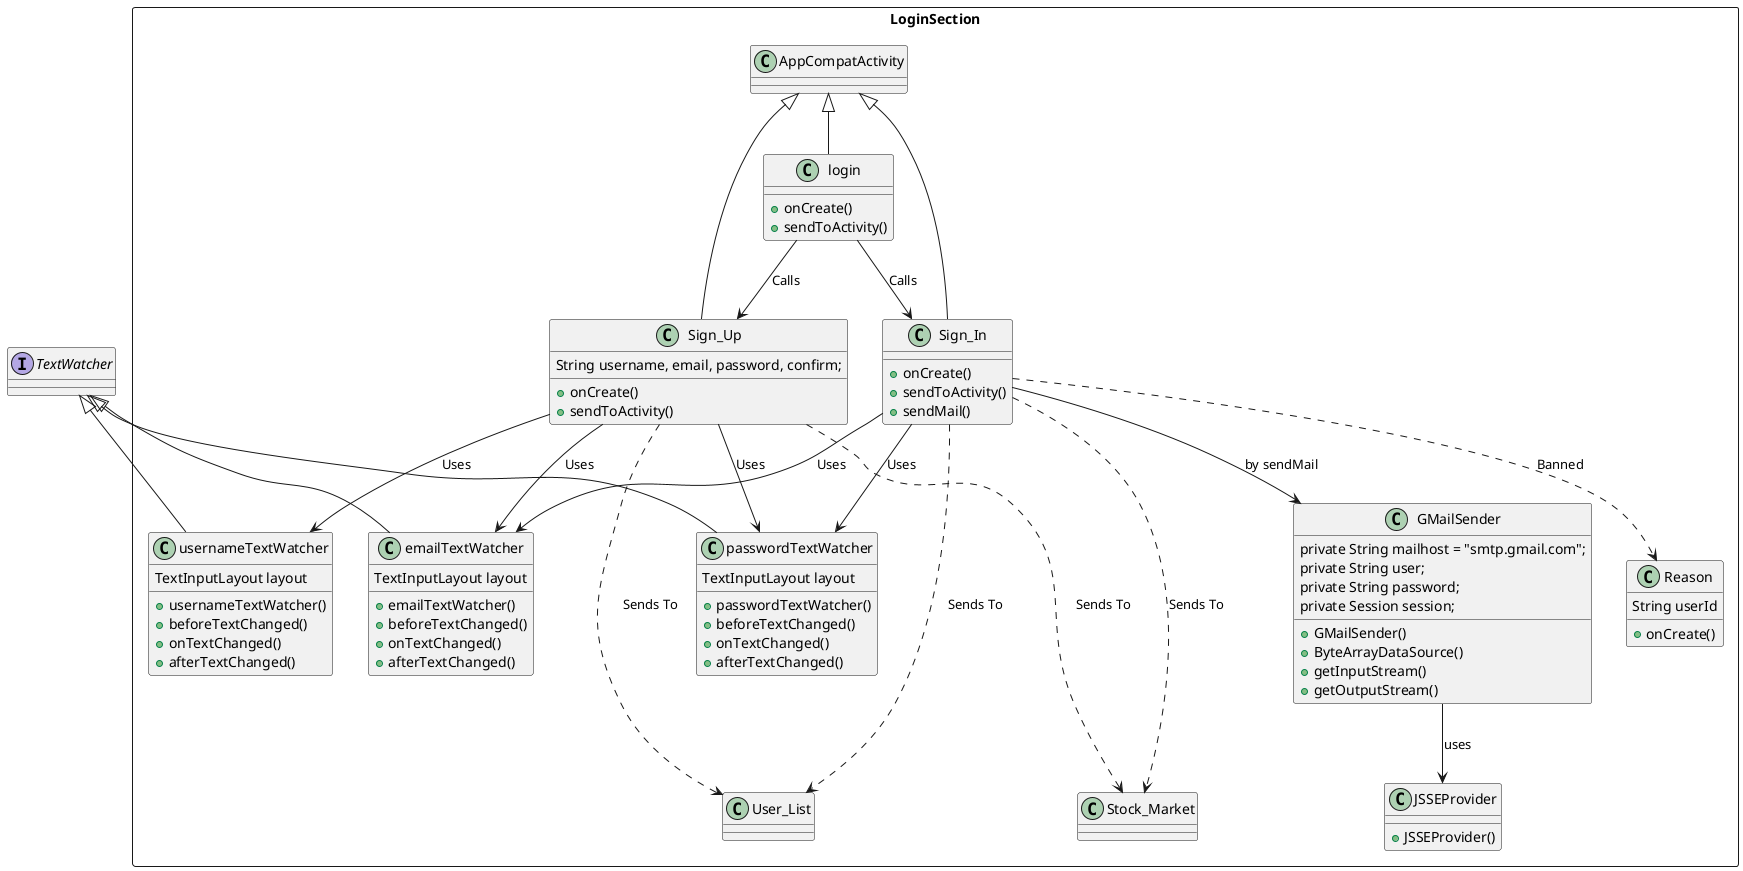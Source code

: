 @startuml
'https://plantuml.com/class-diagram

interface TextWatcher

rectangle LoginSection{
    class login {
        +onCreate()
        +sendToActivity()
    }
    login --> Sign_In: Calls
    login --> Sign_Up: Calls

    class Sign_In {
    +onCreate()
    +sendToActivity()
    +sendMail()
    }

    class Sign_Up {
    String username, email, password, confirm;
    +onCreate()
    +sendToActivity()
    }

    class Reason{
    String userId
    +onCreate()
    }

    Sign_In ..> Reason: Banned

    AppCompatActivity <|-- login
    AppCompatActivity <|-- Sign_In
    AppCompatActivity <|-- Sign_Up

    Sign_In ...> Stock_Market: Sends To
    Sign_Up ...> Stock_Market: Sends To

    Sign_In ...> User_List: Sends To
    Sign_Up ...> User_List: Sends To

    class usernameTextWatcher{
    TextInputLayout layout
    +usernameTextWatcher()
    +beforeTextChanged()
    +onTextChanged()
    +afterTextChanged()
    }

    class passwordTextWatcher{
    TextInputLayout layout
    +passwordTextWatcher()
    +beforeTextChanged()
    +onTextChanged()
    +afterTextChanged()
    }

    class emailTextWatcher{
    TextInputLayout layout
    +emailTextWatcher()
    +beforeTextChanged()
    +onTextChanged()
    +afterTextChanged()
    }

    class GMailSender{
        private String mailhost = "smtp.gmail.com";
        private String user;
        private String password;
        private Session session;

        +GMailSender()
        +ByteArrayDataSource()
        +getInputStream()
        +getOutputStream()
    }

    class JSSEProvider{
        +JSSEProvider()
    }

    Sign_In --> emailTextWatcher: Uses
    Sign_In --> passwordTextWatcher: Uses
    Sign_In --> GMailSender: by sendMail
    GMailSender --> JSSEProvider: uses

    Sign_Up --> emailTextWatcher: Uses
    Sign_Up --> passwordTextWatcher: Uses
    Sign_Up --> usernameTextWatcher: Uses

    TextWatcher <|-- usernameTextWatcher
    TextWatcher <|-- passwordTextWatcher
    TextWatcher <|-- emailTextWatcher
}

@enduml